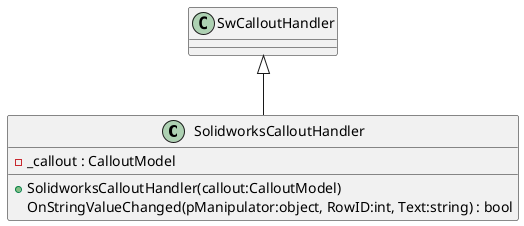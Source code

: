@startuml
class SolidworksCalloutHandler {
    + SolidworksCalloutHandler(callout:CalloutModel)
    - _callout : CalloutModel
    OnStringValueChanged(pManipulator:object, RowID:int, Text:string) : bool
}
SwCalloutHandler <|-- SolidworksCalloutHandler
@enduml
